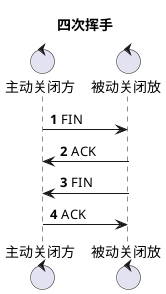@startuml
title 四次挥手

autonumber

Control 主动关闭方 as C
Control 被动关闭放 as S

C -> S: FIN
C <- S: ACK
C <- S: FIN
C -> S: ACK
@enduml